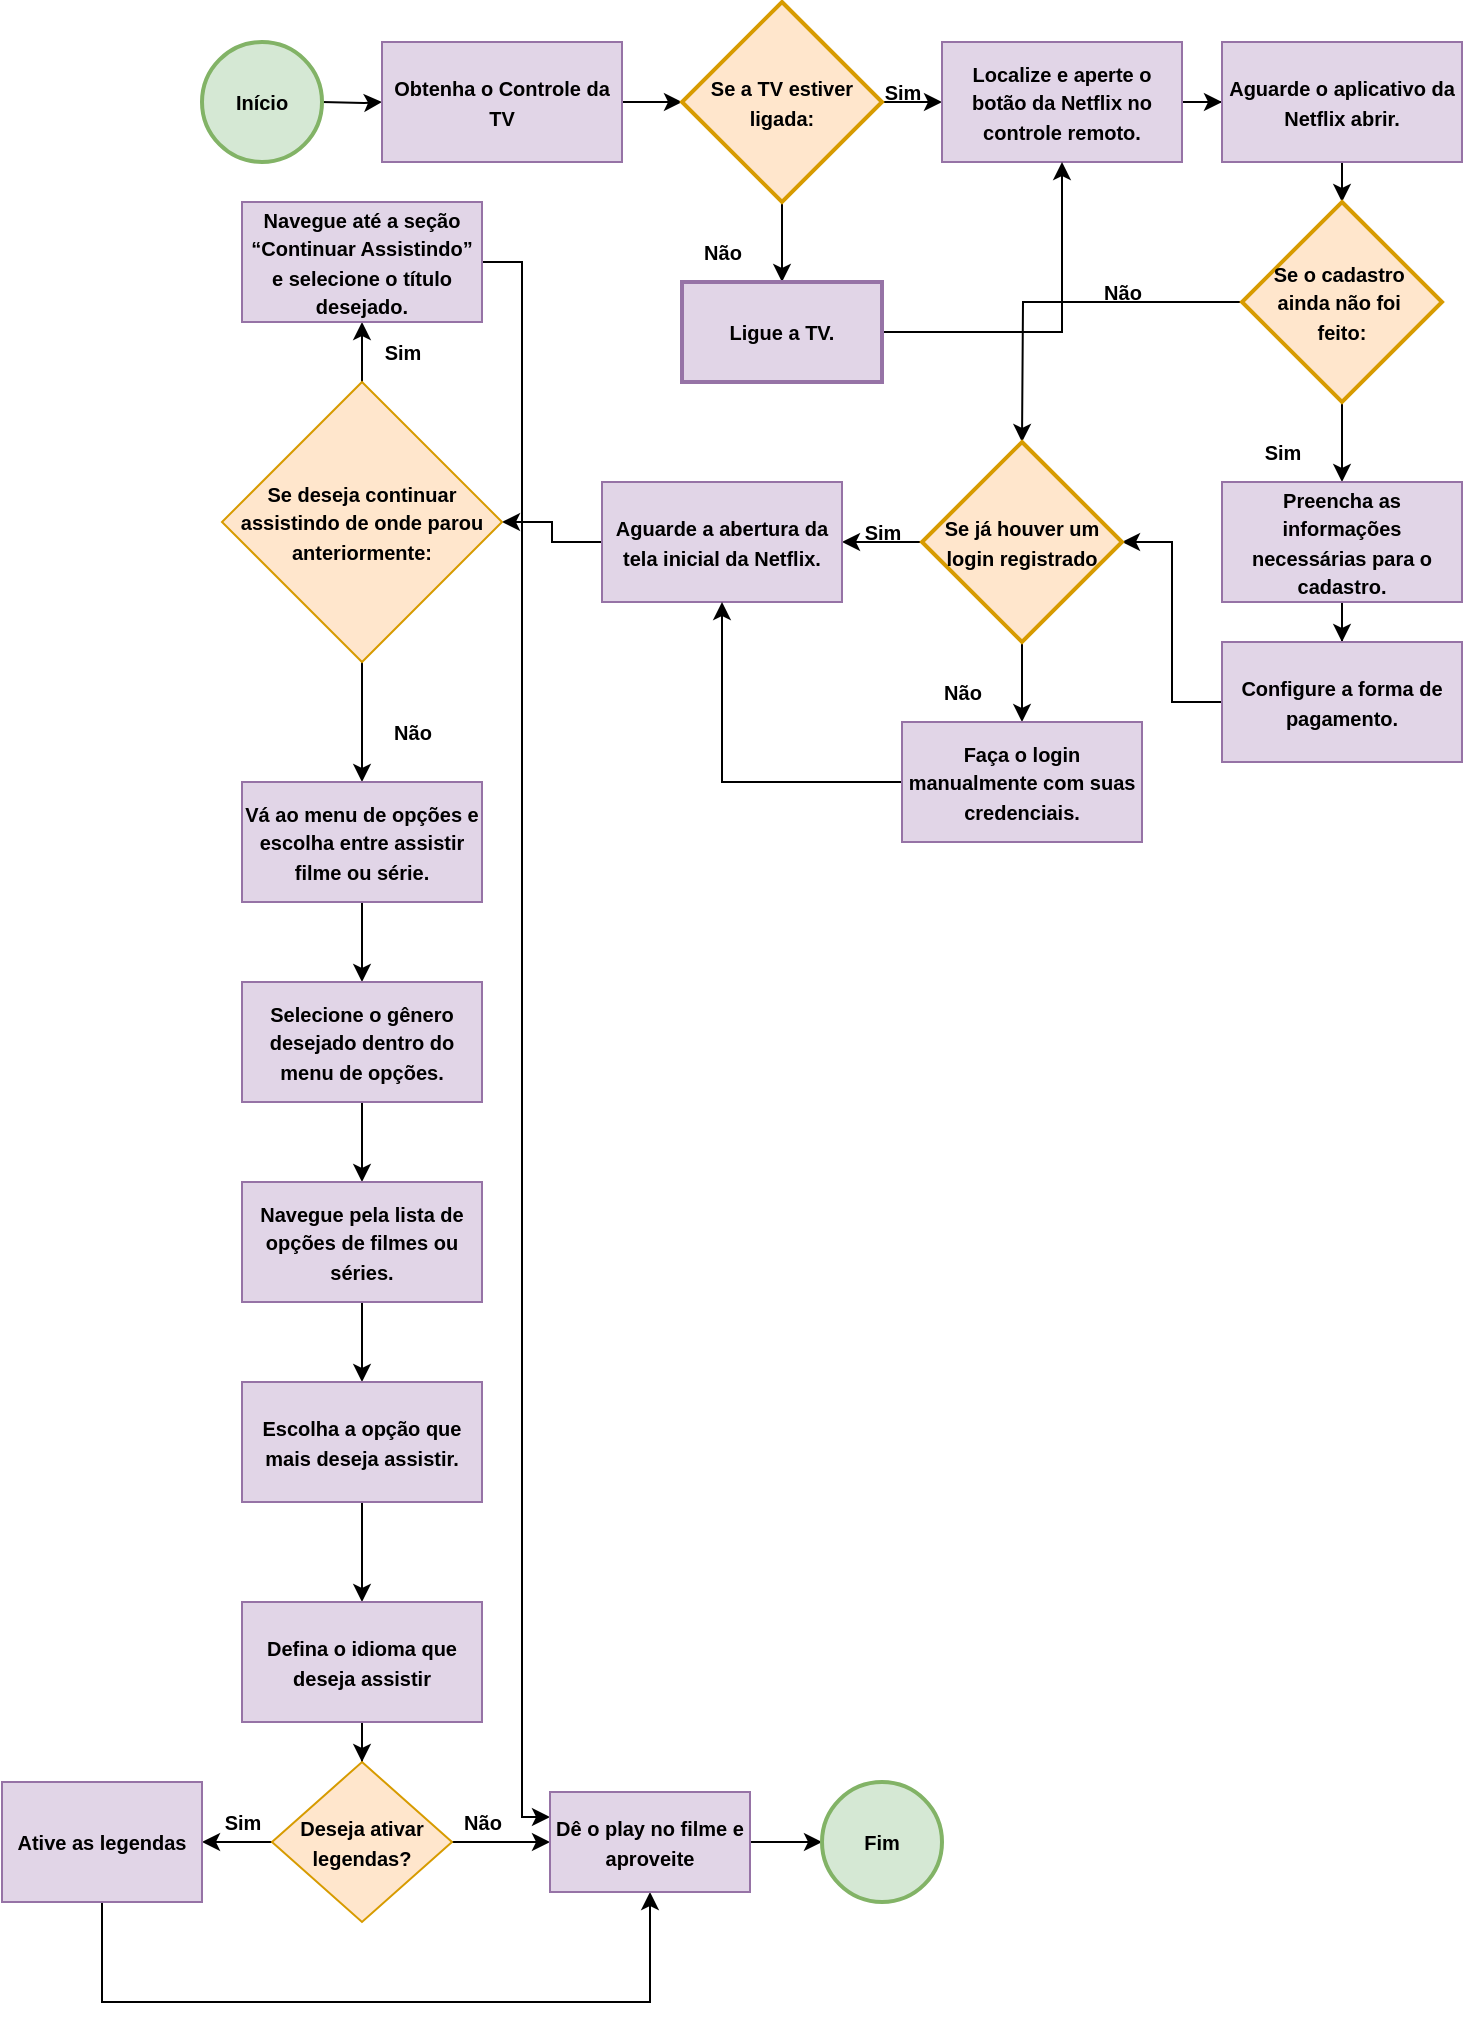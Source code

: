 <mxfile version="24.7.7">
  <diagram name="Página-1" id="Jm3NWE1Y3OruNvIN9kwA">
    <mxGraphModel dx="880" dy="468" grid="1" gridSize="10" guides="1" tooltips="1" connect="1" arrows="1" fold="1" page="1" pageScale="1" pageWidth="827" pageHeight="1169" math="0" shadow="0">
      <root>
        <mxCell id="0" />
        <mxCell id="1" parent="0" />
        <mxCell id="JNQlVzB11cVzMh2FbZ7--6" value="" style="edgeStyle=orthogonalEdgeStyle;rounded=0;orthogonalLoop=1;jettySize=auto;html=1;" edge="1" parent="1" target="JNQlVzB11cVzMh2FbZ7--4">
          <mxGeometry relative="1" as="geometry">
            <mxPoint x="200" y="140" as="sourcePoint" />
          </mxGeometry>
        </mxCell>
        <mxCell id="JNQlVzB11cVzMh2FbZ7--8" value="" style="edgeStyle=orthogonalEdgeStyle;rounded=0;orthogonalLoop=1;jettySize=auto;html=1;" edge="1" parent="1" source="JNQlVzB11cVzMh2FbZ7--4" target="JNQlVzB11cVzMh2FbZ7--7">
          <mxGeometry relative="1" as="geometry" />
        </mxCell>
        <mxCell id="JNQlVzB11cVzMh2FbZ7--4" value="&lt;span class=&quot;notion-enable-hover&quot; data-token-index=&quot;0&quot; style=&quot;font-weight:600&quot;&gt;&lt;font style=&quot;font-size: 10px;&quot;&gt;Obtenha o Controle da TV&lt;/font&gt;&lt;/span&gt;" style="rounded=0;whiteSpace=wrap;html=1;fillColor=#e1d5e7;strokeColor=#9673a6;" vertex="1" parent="1">
          <mxGeometry x="230" y="110" width="120" height="60" as="geometry" />
        </mxCell>
        <mxCell id="JNQlVzB11cVzMh2FbZ7--10" value="" style="edgeStyle=orthogonalEdgeStyle;rounded=0;orthogonalLoop=1;jettySize=auto;html=1;" edge="1" parent="1" source="JNQlVzB11cVzMh2FbZ7--7" target="JNQlVzB11cVzMh2FbZ7--9">
          <mxGeometry relative="1" as="geometry" />
        </mxCell>
        <mxCell id="JNQlVzB11cVzMh2FbZ7--13" value="" style="edgeStyle=orthogonalEdgeStyle;rounded=0;orthogonalLoop=1;jettySize=auto;html=1;" edge="1" parent="1" source="JNQlVzB11cVzMh2FbZ7--7" target="JNQlVzB11cVzMh2FbZ7--12">
          <mxGeometry relative="1" as="geometry" />
        </mxCell>
        <mxCell id="JNQlVzB11cVzMh2FbZ7--7" value="&lt;span class=&quot;notion-enable-hover&quot; data-token-index=&quot;0&quot; style=&quot;font-weight:600&quot;&gt;&lt;font style=&quot;font-size: 10px;&quot;&gt;Se a TV estiver ligada:&lt;/font&gt;&lt;/span&gt;" style="strokeWidth=2;html=1;shape=mxgraph.flowchart.decision;whiteSpace=wrap;fillColor=#ffe6cc;strokeColor=#d79b00;" vertex="1" parent="1">
          <mxGeometry x="380" y="90" width="100" height="100" as="geometry" />
        </mxCell>
        <mxCell id="JNQlVzB11cVzMh2FbZ7--20" value="" style="edgeStyle=orthogonalEdgeStyle;rounded=0;orthogonalLoop=1;jettySize=auto;html=1;" edge="1" parent="1" source="JNQlVzB11cVzMh2FbZ7--9" target="JNQlVzB11cVzMh2FbZ7--19">
          <mxGeometry relative="1" as="geometry" />
        </mxCell>
        <mxCell id="JNQlVzB11cVzMh2FbZ7--9" value="&lt;span class=&quot;notion-enable-hover&quot; data-token-index=&quot;0&quot; style=&quot;font-weight:600&quot;&gt;&lt;font style=&quot;font-size: 10px;&quot;&gt;Localize e aperte o botão da Netflix no controle remoto.&lt;/font&gt;&lt;/span&gt;" style="rounded=0;whiteSpace=wrap;html=1;fillColor=#e1d5e7;strokeColor=#9673a6;" vertex="1" parent="1">
          <mxGeometry x="510" y="110" width="120" height="60" as="geometry" />
        </mxCell>
        <mxCell id="JNQlVzB11cVzMh2FbZ7--11" value="&lt;font style=&quot;font-size: 10px;&quot;&gt;&lt;b&gt;Sim&lt;/b&gt;&lt;/font&gt;" style="text;html=1;align=center;verticalAlign=middle;resizable=0;points=[];autosize=1;strokeColor=none;fillColor=none;" vertex="1" parent="1">
          <mxGeometry x="470" y="120" width="40" height="30" as="geometry" />
        </mxCell>
        <mxCell id="JNQlVzB11cVzMh2FbZ7--16" style="edgeStyle=orthogonalEdgeStyle;rounded=0;orthogonalLoop=1;jettySize=auto;html=1;entryX=0.5;entryY=1;entryDx=0;entryDy=0;" edge="1" parent="1" source="JNQlVzB11cVzMh2FbZ7--12" target="JNQlVzB11cVzMh2FbZ7--9">
          <mxGeometry relative="1" as="geometry" />
        </mxCell>
        <mxCell id="JNQlVzB11cVzMh2FbZ7--12" value="&lt;font style=&quot;font-size: 10px;&quot;&gt;&lt;b&gt;Ligue a TV.&lt;/b&gt;&lt;/font&gt;" style="whiteSpace=wrap;html=1;strokeWidth=2;fillColor=#e1d5e7;strokeColor=#9673a6;" vertex="1" parent="1">
          <mxGeometry x="380" y="230" width="100" height="50" as="geometry" />
        </mxCell>
        <mxCell id="JNQlVzB11cVzMh2FbZ7--14" value="&lt;font style=&quot;font-size: 10px;&quot;&gt;&lt;b&gt;Não&lt;/b&gt;&lt;/font&gt;" style="text;html=1;align=center;verticalAlign=middle;resizable=0;points=[];autosize=1;strokeColor=none;fillColor=none;" vertex="1" parent="1">
          <mxGeometry x="380" y="200" width="40" height="30" as="geometry" />
        </mxCell>
        <mxCell id="JNQlVzB11cVzMh2FbZ7--22" value="" style="edgeStyle=orthogonalEdgeStyle;rounded=0;orthogonalLoop=1;jettySize=auto;html=1;" edge="1" parent="1" source="JNQlVzB11cVzMh2FbZ7--19" target="JNQlVzB11cVzMh2FbZ7--21">
          <mxGeometry relative="1" as="geometry" />
        </mxCell>
        <mxCell id="JNQlVzB11cVzMh2FbZ7--19" value="&lt;span class=&quot;notion-enable-hover&quot; data-token-index=&quot;0&quot; style=&quot;font-weight:600&quot;&gt;&lt;font style=&quot;font-size: 10px;&quot;&gt;Aguarde o aplicativo da Netflix abrir.&lt;/font&gt;&lt;/span&gt;" style="rounded=0;whiteSpace=wrap;html=1;fillColor=#e1d5e7;strokeColor=#9673a6;" vertex="1" parent="1">
          <mxGeometry x="650" y="110" width="120" height="60" as="geometry" />
        </mxCell>
        <mxCell id="JNQlVzB11cVzMh2FbZ7--25" value="" style="edgeStyle=orthogonalEdgeStyle;rounded=0;orthogonalLoop=1;jettySize=auto;html=1;" edge="1" parent="1" source="JNQlVzB11cVzMh2FbZ7--21" target="JNQlVzB11cVzMh2FbZ7--24">
          <mxGeometry relative="1" as="geometry" />
        </mxCell>
        <mxCell id="JNQlVzB11cVzMh2FbZ7--30" style="edgeStyle=orthogonalEdgeStyle;rounded=0;orthogonalLoop=1;jettySize=auto;html=1;" edge="1" parent="1" source="JNQlVzB11cVzMh2FbZ7--21">
          <mxGeometry relative="1" as="geometry">
            <mxPoint x="550" y="310" as="targetPoint" />
          </mxGeometry>
        </mxCell>
        <mxCell id="JNQlVzB11cVzMh2FbZ7--21" value="&lt;span class=&quot;notion-enable-hover&quot; data-token-index=&quot;0&quot; style=&quot;font-weight:600&quot;&gt;&lt;font style=&quot;font-size: 10px;&quot;&gt;Se o cadastro&amp;nbsp;&lt;/font&gt;&lt;/span&gt;&lt;div&gt;&lt;span class=&quot;notion-enable-hover&quot; data-token-index=&quot;0&quot; style=&quot;font-weight:600&quot;&gt;&lt;font style=&quot;font-size: 10px;&quot;&gt;ainda não foi&amp;nbsp;&lt;/font&gt;&lt;/span&gt;&lt;/div&gt;&lt;div&gt;&lt;span class=&quot;notion-enable-hover&quot; data-token-index=&quot;0&quot; style=&quot;font-weight:600&quot;&gt;&lt;font style=&quot;font-size: 10px;&quot;&gt;feito:&lt;/font&gt;&lt;/span&gt;&lt;/div&gt;" style="strokeWidth=2;html=1;shape=mxgraph.flowchart.decision;whiteSpace=wrap;fillColor=#ffe6cc;strokeColor=#d79b00;" vertex="1" parent="1">
          <mxGeometry x="660" y="190" width="100" height="100" as="geometry" />
        </mxCell>
        <mxCell id="JNQlVzB11cVzMh2FbZ7--27" value="" style="edgeStyle=orthogonalEdgeStyle;rounded=0;orthogonalLoop=1;jettySize=auto;html=1;" edge="1" parent="1" source="JNQlVzB11cVzMh2FbZ7--24" target="JNQlVzB11cVzMh2FbZ7--26">
          <mxGeometry relative="1" as="geometry" />
        </mxCell>
        <mxCell id="JNQlVzB11cVzMh2FbZ7--24" value="&lt;font style=&quot;font-size: 10px;&quot;&gt;&lt;b&gt;Preencha as informações necessárias para o cadastro.&lt;/b&gt;&lt;/font&gt;" style="rounded=0;whiteSpace=wrap;html=1;fillColor=#e1d5e7;strokeColor=#9673a6;" vertex="1" parent="1">
          <mxGeometry x="650" y="330" width="120" height="60" as="geometry" />
        </mxCell>
        <mxCell id="JNQlVzB11cVzMh2FbZ7--32" value="" style="edgeStyle=orthogonalEdgeStyle;rounded=0;orthogonalLoop=1;jettySize=auto;html=1;" edge="1" parent="1" source="JNQlVzB11cVzMh2FbZ7--26" target="JNQlVzB11cVzMh2FbZ7--31">
          <mxGeometry relative="1" as="geometry" />
        </mxCell>
        <mxCell id="JNQlVzB11cVzMh2FbZ7--26" value="&lt;font style=&quot;font-size: 10px;&quot;&gt;&lt;b&gt;Configure a forma de pagamento.&lt;/b&gt;&lt;/font&gt;" style="rounded=0;whiteSpace=wrap;html=1;fillColor=#e1d5e7;strokeColor=#9673a6;" vertex="1" parent="1">
          <mxGeometry x="650" y="410" width="120" height="60" as="geometry" />
        </mxCell>
        <mxCell id="JNQlVzB11cVzMh2FbZ7--28" value="&lt;font style=&quot;font-size: 10px;&quot;&gt;&lt;b&gt;Sim&lt;/b&gt;&lt;/font&gt;" style="text;html=1;align=center;verticalAlign=middle;resizable=0;points=[];autosize=1;strokeColor=none;fillColor=none;" vertex="1" parent="1">
          <mxGeometry x="660" y="300" width="40" height="30" as="geometry" />
        </mxCell>
        <mxCell id="JNQlVzB11cVzMh2FbZ7--36" value="" style="edgeStyle=orthogonalEdgeStyle;rounded=0;orthogonalLoop=1;jettySize=auto;html=1;" edge="1" parent="1" source="JNQlVzB11cVzMh2FbZ7--31" target="JNQlVzB11cVzMh2FbZ7--34">
          <mxGeometry relative="1" as="geometry" />
        </mxCell>
        <mxCell id="JNQlVzB11cVzMh2FbZ7--39" value="" style="edgeStyle=orthogonalEdgeStyle;rounded=0;orthogonalLoop=1;jettySize=auto;html=1;" edge="1" parent="1" source="JNQlVzB11cVzMh2FbZ7--31" target="JNQlVzB11cVzMh2FbZ7--38">
          <mxGeometry relative="1" as="geometry" />
        </mxCell>
        <mxCell id="JNQlVzB11cVzMh2FbZ7--31" value="&lt;span style=&quot;font-size: 10px;&quot;&gt;&lt;b&gt;Se já houver um login registrado&lt;/b&gt;&lt;/span&gt;" style="strokeWidth=2;html=1;shape=mxgraph.flowchart.decision;whiteSpace=wrap;fillColor=#ffe6cc;strokeColor=#d79b00;" vertex="1" parent="1">
          <mxGeometry x="500" y="310" width="100" height="100" as="geometry" />
        </mxCell>
        <mxCell id="JNQlVzB11cVzMh2FbZ7--33" value="&lt;font style=&quot;font-size: 10px;&quot;&gt;&lt;b&gt;Não&lt;/b&gt;&lt;/font&gt;" style="text;html=1;align=center;verticalAlign=middle;resizable=0;points=[];autosize=1;strokeColor=none;fillColor=none;" vertex="1" parent="1">
          <mxGeometry x="580" y="220" width="40" height="30" as="geometry" />
        </mxCell>
        <mxCell id="JNQlVzB11cVzMh2FbZ7--43" value="" style="edgeStyle=orthogonalEdgeStyle;rounded=0;orthogonalLoop=1;jettySize=auto;html=1;" edge="1" parent="1" source="JNQlVzB11cVzMh2FbZ7--34" target="JNQlVzB11cVzMh2FbZ7--42">
          <mxGeometry relative="1" as="geometry" />
        </mxCell>
        <mxCell id="JNQlVzB11cVzMh2FbZ7--34" value="&lt;span&gt;&lt;font style=&quot;font-size: 10px;&quot;&gt;Aguarde a abertura da tela inicial da Netflix.&lt;/font&gt;&lt;/span&gt;" style="rounded=0;whiteSpace=wrap;html=1;fontStyle=1;fillColor=#e1d5e7;strokeColor=#9673a6;" vertex="1" parent="1">
          <mxGeometry x="340" y="330" width="120" height="60" as="geometry" />
        </mxCell>
        <mxCell id="JNQlVzB11cVzMh2FbZ7--37" value="&lt;font style=&quot;font-size: 10px;&quot;&gt;&lt;b&gt;Sim&lt;/b&gt;&lt;/font&gt;" style="text;html=1;align=center;verticalAlign=middle;resizable=0;points=[];autosize=1;strokeColor=none;fillColor=none;" vertex="1" parent="1">
          <mxGeometry x="460" y="340" width="40" height="30" as="geometry" />
        </mxCell>
        <mxCell id="JNQlVzB11cVzMh2FbZ7--41" style="edgeStyle=orthogonalEdgeStyle;rounded=0;orthogonalLoop=1;jettySize=auto;html=1;entryX=0.5;entryY=1;entryDx=0;entryDy=0;" edge="1" parent="1" source="JNQlVzB11cVzMh2FbZ7--38" target="JNQlVzB11cVzMh2FbZ7--34">
          <mxGeometry relative="1" as="geometry" />
        </mxCell>
        <mxCell id="JNQlVzB11cVzMh2FbZ7--38" value="&lt;b&gt;&lt;font style=&quot;font-size: 10px;&quot;&gt;Faça o login manualmente com suas credenciais.&lt;/font&gt;&lt;/b&gt;" style="rounded=0;whiteSpace=wrap;html=1;fillColor=#e1d5e7;strokeColor=#9673a6;" vertex="1" parent="1">
          <mxGeometry x="490" y="450" width="120" height="60" as="geometry" />
        </mxCell>
        <mxCell id="JNQlVzB11cVzMh2FbZ7--40" value="&lt;font style=&quot;font-size: 10px;&quot;&gt;&lt;b&gt;Não&lt;/b&gt;&lt;/font&gt;" style="text;html=1;align=center;verticalAlign=middle;resizable=0;points=[];autosize=1;strokeColor=none;fillColor=none;" vertex="1" parent="1">
          <mxGeometry x="500" y="420" width="40" height="30" as="geometry" />
        </mxCell>
        <mxCell id="JNQlVzB11cVzMh2FbZ7--48" value="" style="edgeStyle=orthogonalEdgeStyle;rounded=0;orthogonalLoop=1;jettySize=auto;html=1;" edge="1" parent="1" source="JNQlVzB11cVzMh2FbZ7--42" target="JNQlVzB11cVzMh2FbZ7--45">
          <mxGeometry relative="1" as="geometry" />
        </mxCell>
        <mxCell id="JNQlVzB11cVzMh2FbZ7--50" value="" style="edgeStyle=orthogonalEdgeStyle;rounded=0;orthogonalLoop=1;jettySize=auto;html=1;" edge="1" parent="1" source="JNQlVzB11cVzMh2FbZ7--42" target="JNQlVzB11cVzMh2FbZ7--49">
          <mxGeometry relative="1" as="geometry" />
        </mxCell>
        <mxCell id="JNQlVzB11cVzMh2FbZ7--42" value="&lt;span class=&quot;notion-enable-hover&quot; data-token-index=&quot;0&quot; style=&quot;font-weight:600&quot;&gt;&lt;font style=&quot;font-size: 10px;&quot;&gt;Se deseja continuar assistindo de onde parou anteriormente:&lt;/font&gt;&lt;/span&gt;" style="rhombus;whiteSpace=wrap;html=1;fillColor=#ffe6cc;strokeColor=#d79b00;" vertex="1" parent="1">
          <mxGeometry x="150" y="280" width="140" height="140" as="geometry" />
        </mxCell>
        <mxCell id="JNQlVzB11cVzMh2FbZ7--70" style="edgeStyle=orthogonalEdgeStyle;rounded=0;orthogonalLoop=1;jettySize=auto;html=1;entryX=0;entryY=0.25;entryDx=0;entryDy=0;" edge="1" parent="1" source="JNQlVzB11cVzMh2FbZ7--45" target="JNQlVzB11cVzMh2FbZ7--66">
          <mxGeometry relative="1" as="geometry">
            <Array as="points">
              <mxPoint x="300" y="220" />
              <mxPoint x="300" y="998" />
            </Array>
          </mxGeometry>
        </mxCell>
        <mxCell id="JNQlVzB11cVzMh2FbZ7--45" value="&lt;font style=&quot;font-size: 10px;&quot;&gt;Navegue até a seção “Continuar Assistindo” e selecione o título desejado.&lt;/font&gt;" style="rounded=0;whiteSpace=wrap;html=1;fontStyle=1;fillColor=#e1d5e7;strokeColor=#9673a6;" vertex="1" parent="1">
          <mxGeometry x="160" y="190" width="120" height="60" as="geometry" />
        </mxCell>
        <mxCell id="JNQlVzB11cVzMh2FbZ7--47" value="&lt;font style=&quot;font-size: 10px;&quot;&gt;&lt;b&gt;Sim&lt;/b&gt;&lt;/font&gt;" style="text;html=1;align=center;verticalAlign=middle;resizable=0;points=[];autosize=1;strokeColor=none;fillColor=none;" vertex="1" parent="1">
          <mxGeometry x="220" y="250" width="40" height="30" as="geometry" />
        </mxCell>
        <mxCell id="JNQlVzB11cVzMh2FbZ7--52" value="" style="edgeStyle=orthogonalEdgeStyle;rounded=0;orthogonalLoop=1;jettySize=auto;html=1;" edge="1" parent="1" source="JNQlVzB11cVzMh2FbZ7--49" target="JNQlVzB11cVzMh2FbZ7--51">
          <mxGeometry relative="1" as="geometry" />
        </mxCell>
        <mxCell id="JNQlVzB11cVzMh2FbZ7--49" value="&lt;b&gt;&lt;font style=&quot;font-size: 10px;&quot;&gt;Vá ao menu de opções e escolha entre assistir filme ou série.&lt;/font&gt;&lt;/b&gt;" style="whiteSpace=wrap;html=1;fillColor=#e1d5e7;strokeColor=#9673a6;" vertex="1" parent="1">
          <mxGeometry x="160" y="480" width="120" height="60" as="geometry" />
        </mxCell>
        <mxCell id="JNQlVzB11cVzMh2FbZ7--54" value="" style="edgeStyle=orthogonalEdgeStyle;rounded=0;orthogonalLoop=1;jettySize=auto;html=1;" edge="1" parent="1" source="JNQlVzB11cVzMh2FbZ7--51" target="JNQlVzB11cVzMh2FbZ7--53">
          <mxGeometry relative="1" as="geometry" />
        </mxCell>
        <mxCell id="JNQlVzB11cVzMh2FbZ7--51" value="&lt;font style=&quot;font-size: 10px;&quot;&gt;&lt;b&gt;Selecione o gênero desejado dentro do menu de opções.&lt;/b&gt;&lt;/font&gt;" style="whiteSpace=wrap;html=1;fillColor=#e1d5e7;strokeColor=#9673a6;" vertex="1" parent="1">
          <mxGeometry x="160" y="580" width="120" height="60" as="geometry" />
        </mxCell>
        <mxCell id="JNQlVzB11cVzMh2FbZ7--56" value="" style="edgeStyle=orthogonalEdgeStyle;rounded=0;orthogonalLoop=1;jettySize=auto;html=1;" edge="1" parent="1" source="JNQlVzB11cVzMh2FbZ7--53" target="JNQlVzB11cVzMh2FbZ7--55">
          <mxGeometry relative="1" as="geometry" />
        </mxCell>
        <mxCell id="JNQlVzB11cVzMh2FbZ7--53" value="&lt;b&gt;&lt;font style=&quot;font-size: 10px;&quot;&gt;Navegue pela lista de opções de filmes ou séries.&lt;/font&gt;&lt;/b&gt;" style="whiteSpace=wrap;html=1;fillColor=#e1d5e7;strokeColor=#9673a6;" vertex="1" parent="1">
          <mxGeometry x="160" y="680" width="120" height="60" as="geometry" />
        </mxCell>
        <mxCell id="JNQlVzB11cVzMh2FbZ7--58" value="" style="edgeStyle=orthogonalEdgeStyle;rounded=0;orthogonalLoop=1;jettySize=auto;html=1;" edge="1" parent="1" source="JNQlVzB11cVzMh2FbZ7--55" target="JNQlVzB11cVzMh2FbZ7--57">
          <mxGeometry relative="1" as="geometry" />
        </mxCell>
        <mxCell id="JNQlVzB11cVzMh2FbZ7--55" value="&lt;b&gt;&lt;font style=&quot;font-size: 10px;&quot;&gt;Escolha a opção que mais deseja assistir.&lt;/font&gt;&lt;/b&gt;" style="whiteSpace=wrap;html=1;fillColor=#e1d5e7;strokeColor=#9673a6;" vertex="1" parent="1">
          <mxGeometry x="160" y="780" width="120" height="60" as="geometry" />
        </mxCell>
        <mxCell id="JNQlVzB11cVzMh2FbZ7--60" value="" style="edgeStyle=orthogonalEdgeStyle;rounded=0;orthogonalLoop=1;jettySize=auto;html=1;" edge="1" parent="1" source="JNQlVzB11cVzMh2FbZ7--57" target="JNQlVzB11cVzMh2FbZ7--59">
          <mxGeometry relative="1" as="geometry" />
        </mxCell>
        <mxCell id="JNQlVzB11cVzMh2FbZ7--57" value="&lt;b&gt;&lt;font style=&quot;font-size: 10px;&quot;&gt;Defina o idioma que deseja assistir&lt;/font&gt;&lt;/b&gt;" style="whiteSpace=wrap;html=1;fillColor=#e1d5e7;strokeColor=#9673a6;" vertex="1" parent="1">
          <mxGeometry x="160" y="890" width="120" height="60" as="geometry" />
        </mxCell>
        <mxCell id="JNQlVzB11cVzMh2FbZ7--67" value="" style="edgeStyle=orthogonalEdgeStyle;rounded=0;orthogonalLoop=1;jettySize=auto;html=1;" edge="1" parent="1" source="JNQlVzB11cVzMh2FbZ7--59" target="JNQlVzB11cVzMh2FbZ7--66">
          <mxGeometry relative="1" as="geometry" />
        </mxCell>
        <mxCell id="JNQlVzB11cVzMh2FbZ7--75" value="" style="edgeStyle=orthogonalEdgeStyle;rounded=0;orthogonalLoop=1;jettySize=auto;html=1;" edge="1" parent="1" source="JNQlVzB11cVzMh2FbZ7--59" target="JNQlVzB11cVzMh2FbZ7--61">
          <mxGeometry relative="1" as="geometry" />
        </mxCell>
        <mxCell id="JNQlVzB11cVzMh2FbZ7--59" value="&lt;font style=&quot;font-size: 10px;&quot;&gt;&lt;b&gt;Deseja ativar legendas?&lt;/b&gt;&lt;/font&gt;" style="rhombus;whiteSpace=wrap;html=1;fillColor=#ffe6cc;strokeColor=#d79b00;" vertex="1" parent="1">
          <mxGeometry x="175" y="970" width="90" height="80" as="geometry" />
        </mxCell>
        <mxCell id="JNQlVzB11cVzMh2FbZ7--81" style="edgeStyle=orthogonalEdgeStyle;rounded=0;orthogonalLoop=1;jettySize=auto;html=1;entryX=0.5;entryY=1;entryDx=0;entryDy=0;" edge="1" parent="1" source="JNQlVzB11cVzMh2FbZ7--61" target="JNQlVzB11cVzMh2FbZ7--66">
          <mxGeometry relative="1" as="geometry">
            <mxPoint x="370" y="1040" as="targetPoint" />
            <Array as="points">
              <mxPoint x="90" y="1090" />
              <mxPoint x="364" y="1090" />
            </Array>
          </mxGeometry>
        </mxCell>
        <mxCell id="JNQlVzB11cVzMh2FbZ7--61" value="&lt;font style=&quot;font-size: 10px;&quot;&gt;&lt;b&gt;Ative as legendas&lt;/b&gt;&lt;/font&gt;" style="whiteSpace=wrap;html=1;fillColor=#e1d5e7;strokeColor=#9673a6;" vertex="1" parent="1">
          <mxGeometry x="40" y="980" width="100" height="60" as="geometry" />
        </mxCell>
        <mxCell id="JNQlVzB11cVzMh2FbZ7--84" value="" style="edgeStyle=orthogonalEdgeStyle;rounded=0;orthogonalLoop=1;jettySize=auto;html=1;" edge="1" parent="1" source="JNQlVzB11cVzMh2FbZ7--66">
          <mxGeometry relative="1" as="geometry">
            <mxPoint x="450" y="1010" as="targetPoint" />
          </mxGeometry>
        </mxCell>
        <mxCell id="JNQlVzB11cVzMh2FbZ7--66" value="&lt;font style=&quot;font-size: 10px;&quot;&gt;&lt;b&gt;Dê o play no filme e aproveite&lt;/b&gt;&lt;/font&gt;" style="whiteSpace=wrap;html=1;fillColor=#e1d5e7;strokeColor=#9673a6;" vertex="1" parent="1">
          <mxGeometry x="314" y="985" width="100" height="50" as="geometry" />
        </mxCell>
        <mxCell id="JNQlVzB11cVzMh2FbZ7--71" value="&lt;font style=&quot;font-size: 10px;&quot;&gt;&lt;b&gt;Não&lt;/b&gt;&lt;/font&gt;" style="text;html=1;align=center;verticalAlign=middle;resizable=0;points=[];autosize=1;strokeColor=none;fillColor=none;" vertex="1" parent="1">
          <mxGeometry x="225" y="440" width="40" height="30" as="geometry" />
        </mxCell>
        <mxCell id="JNQlVzB11cVzMh2FbZ7--72" value="&lt;font style=&quot;font-size: 10px;&quot;&gt;&lt;b&gt;Não&lt;/b&gt;&lt;/font&gt;" style="text;html=1;align=center;verticalAlign=middle;resizable=0;points=[];autosize=1;strokeColor=none;fillColor=none;" vertex="1" parent="1">
          <mxGeometry x="260" y="985" width="40" height="30" as="geometry" />
        </mxCell>
        <mxCell id="JNQlVzB11cVzMh2FbZ7--76" value="&lt;font style=&quot;font-size: 10px;&quot;&gt;&lt;b&gt;Sim&lt;/b&gt;&lt;/font&gt;" style="text;html=1;align=center;verticalAlign=middle;resizable=0;points=[];autosize=1;strokeColor=none;fillColor=none;" vertex="1" parent="1">
          <mxGeometry x="140" y="985" width="40" height="30" as="geometry" />
        </mxCell>
        <mxCell id="JNQlVzB11cVzMh2FbZ7--82" value="&lt;b style=&quot;font-size: 10px;&quot;&gt;Início&lt;/b&gt;" style="strokeWidth=2;html=1;shape=mxgraph.flowchart.start_2;whiteSpace=wrap;fillColor=#d5e8d4;strokeColor=#82b366;" vertex="1" parent="1">
          <mxGeometry x="140" y="110" width="60" height="60" as="geometry" />
        </mxCell>
        <mxCell id="JNQlVzB11cVzMh2FbZ7--85" value="&lt;b style=&quot;font-size: 10px;&quot;&gt;Fim&lt;/b&gt;" style="strokeWidth=2;html=1;shape=mxgraph.flowchart.start_2;whiteSpace=wrap;fillColor=#d5e8d4;strokeColor=#82b366;" vertex="1" parent="1">
          <mxGeometry x="450" y="980" width="60" height="60" as="geometry" />
        </mxCell>
      </root>
    </mxGraphModel>
  </diagram>
</mxfile>
